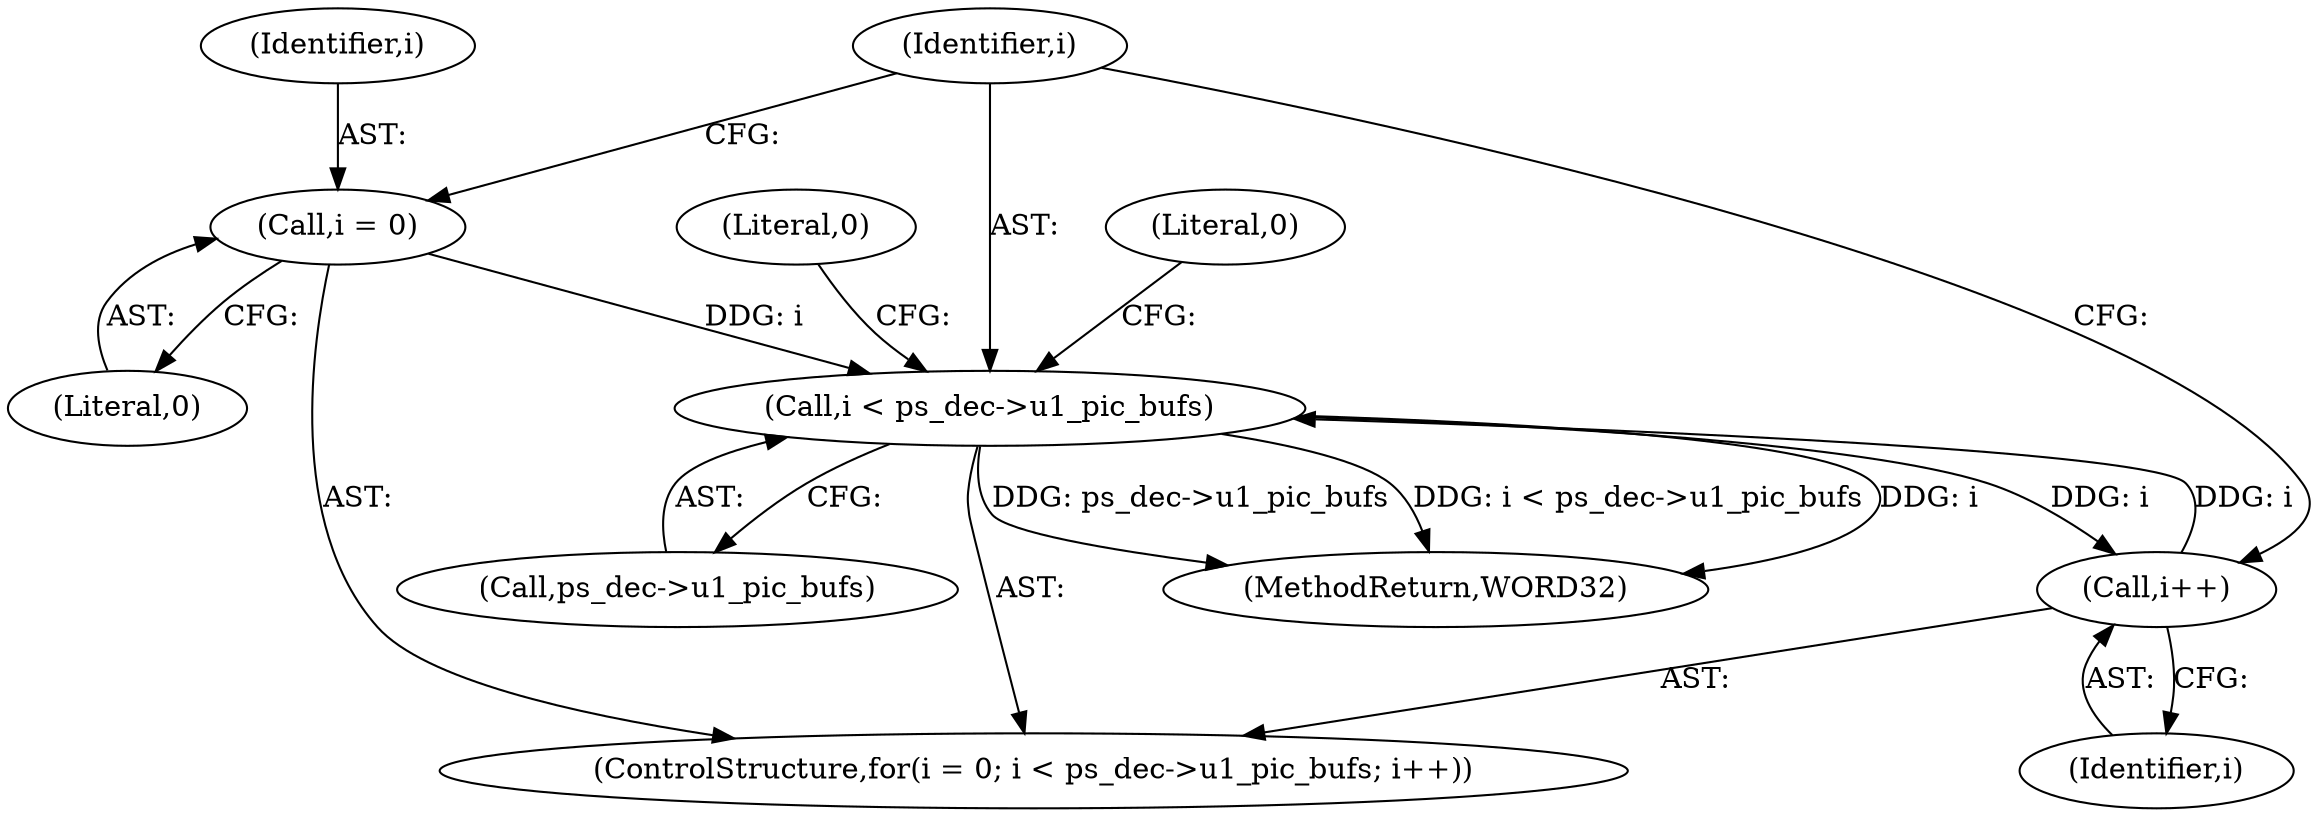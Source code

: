 digraph "0_Android_33ef7de9ddc8ea7eb9cbc440d1cf89957a0c267b@pointer" {
"1000558" [label="(Call,i < ps_dec->u1_pic_bufs)"];
"1000555" [label="(Call,i = 0)"];
"1000563" [label="(Call,i++)"];
"1000558" [label="(Call,i < ps_dec->u1_pic_bufs)"];
"1000560" [label="(Call,ps_dec->u1_pic_bufs)"];
"1000557" [label="(Literal,0)"];
"1000569" [label="(Literal,0)"];
"1000558" [label="(Call,i < ps_dec->u1_pic_bufs)"];
"1000556" [label="(Identifier,i)"];
"1000589" [label="(Literal,0)"];
"1000563" [label="(Call,i++)"];
"1000559" [label="(Identifier,i)"];
"1000555" [label="(Call,i = 0)"];
"1000554" [label="(ControlStructure,for(i = 0; i < ps_dec->u1_pic_bufs; i++))"];
"1000564" [label="(Identifier,i)"];
"1002186" [label="(MethodReturn,WORD32)"];
"1000558" -> "1000554"  [label="AST: "];
"1000558" -> "1000560"  [label="CFG: "];
"1000559" -> "1000558"  [label="AST: "];
"1000560" -> "1000558"  [label="AST: "];
"1000569" -> "1000558"  [label="CFG: "];
"1000589" -> "1000558"  [label="CFG: "];
"1000558" -> "1002186"  [label="DDG: ps_dec->u1_pic_bufs"];
"1000558" -> "1002186"  [label="DDG: i < ps_dec->u1_pic_bufs"];
"1000558" -> "1002186"  [label="DDG: i"];
"1000555" -> "1000558"  [label="DDG: i"];
"1000563" -> "1000558"  [label="DDG: i"];
"1000558" -> "1000563"  [label="DDG: i"];
"1000555" -> "1000554"  [label="AST: "];
"1000555" -> "1000557"  [label="CFG: "];
"1000556" -> "1000555"  [label="AST: "];
"1000557" -> "1000555"  [label="AST: "];
"1000559" -> "1000555"  [label="CFG: "];
"1000563" -> "1000554"  [label="AST: "];
"1000563" -> "1000564"  [label="CFG: "];
"1000564" -> "1000563"  [label="AST: "];
"1000559" -> "1000563"  [label="CFG: "];
}
